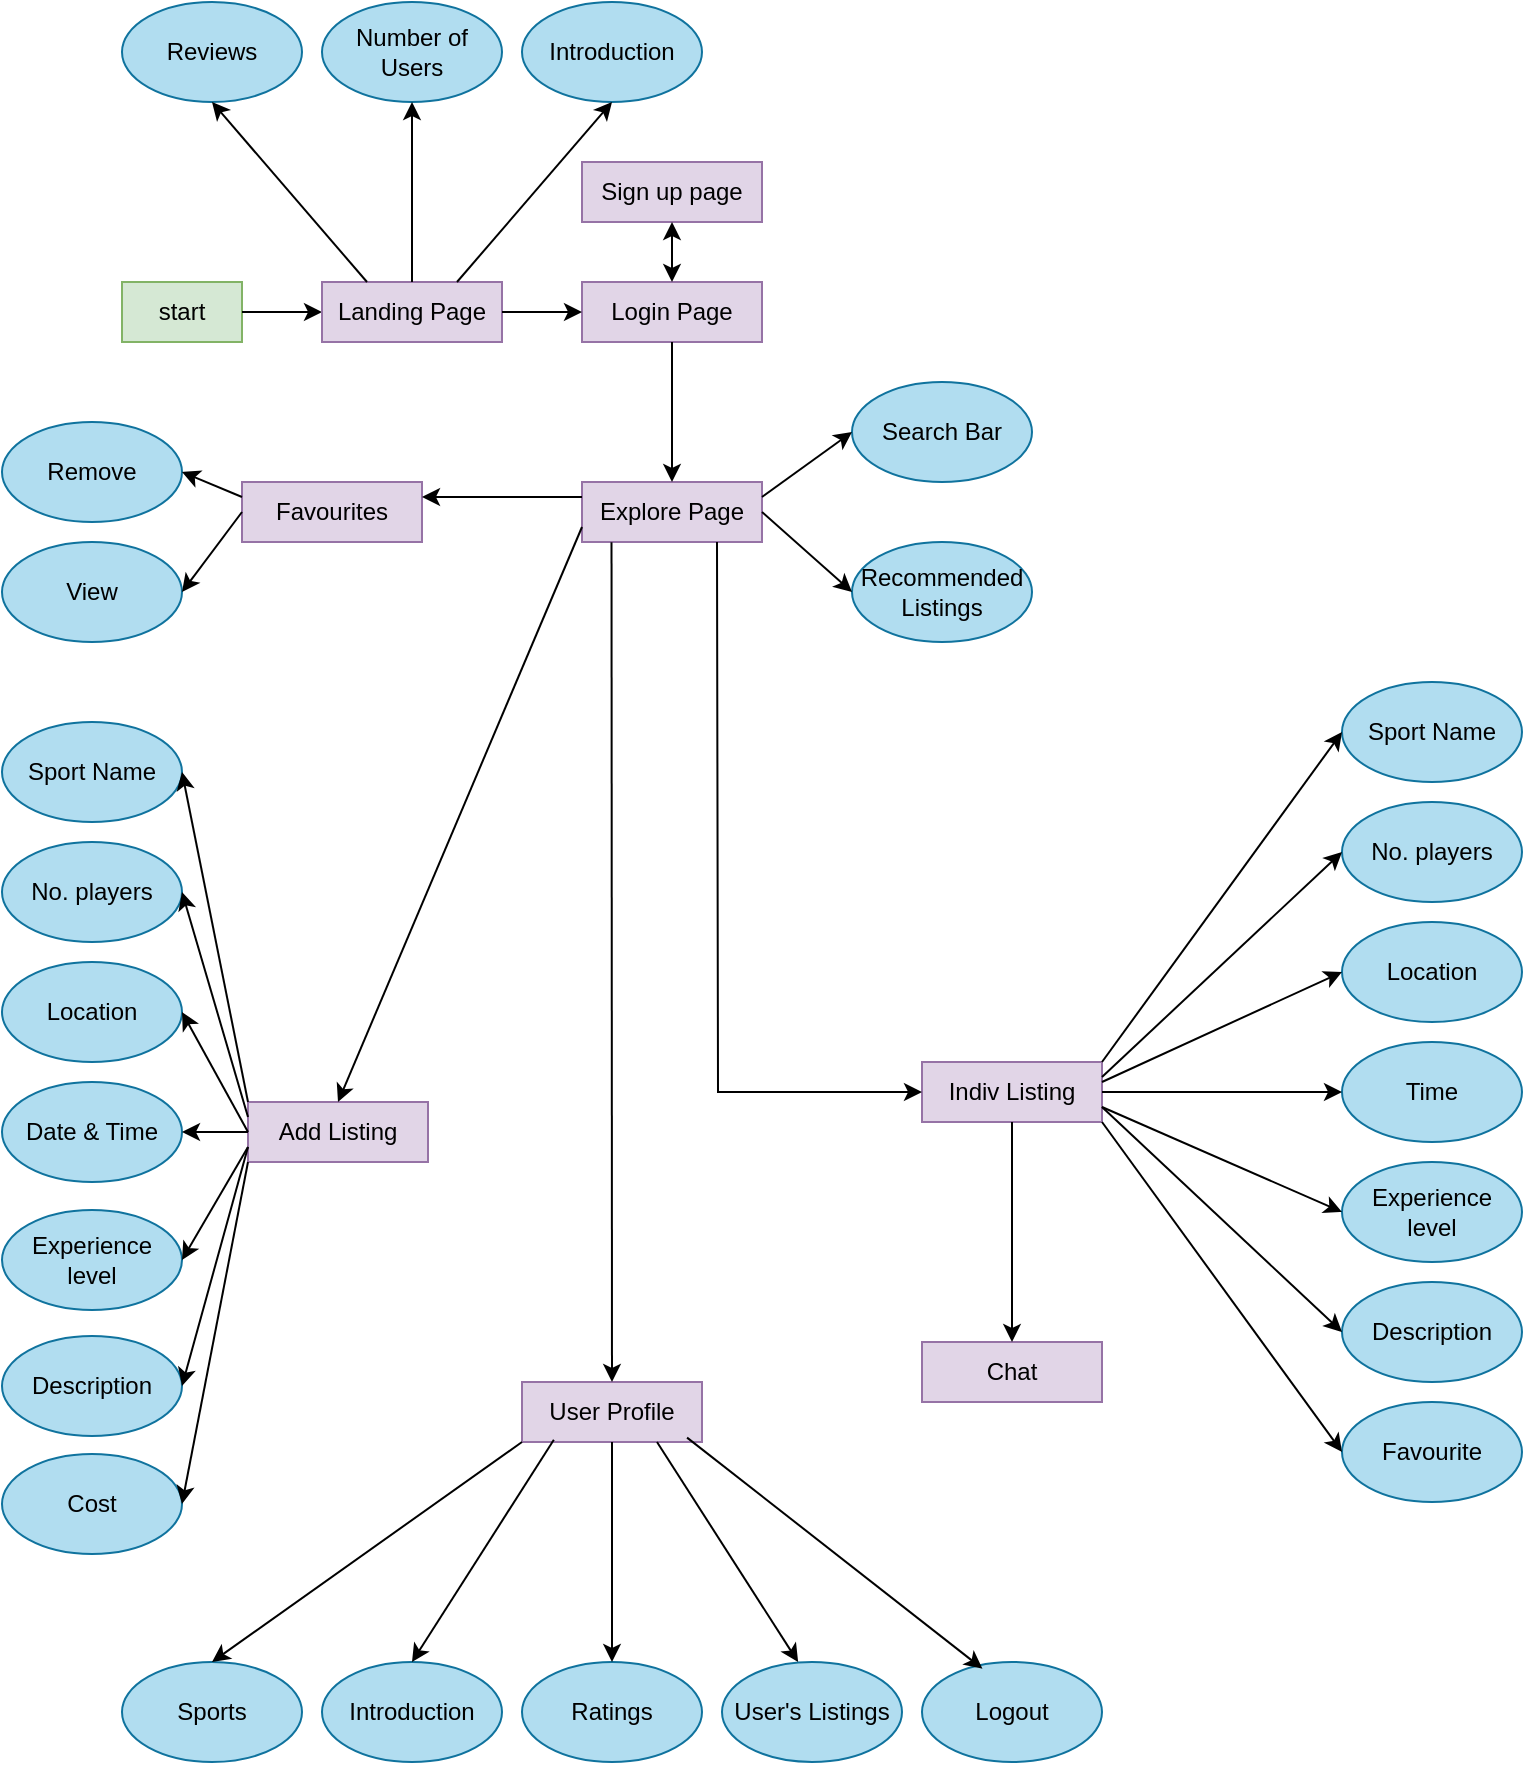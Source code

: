 <mxfile version="24.2.0" type="device">
  <diagram id="R2lEEEUBdFMjLlhIrx00" name="Page-1">
    <mxGraphModel dx="1857" dy="1152" grid="0" gridSize="10" guides="1" tooltips="1" connect="1" arrows="1" fold="1" page="1" pageScale="1" pageWidth="850" pageHeight="1100" math="0" shadow="0" extFonts="Permanent Marker^https://fonts.googleapis.com/css?family=Permanent+Marker">
      <root>
        <mxCell id="0" />
        <mxCell id="1" parent="0" />
        <mxCell id="LSYzsi996Ukaq7QPT6zm-1" value="start" style="rounded=0;whiteSpace=wrap;html=1;fillColor=#d5e8d4;strokeColor=#82b366;" vertex="1" parent="1">
          <mxGeometry x="105" y="340" width="60" height="30" as="geometry" />
        </mxCell>
        <mxCell id="LSYzsi996Ukaq7QPT6zm-2" value="" style="endArrow=classic;html=1;rounded=0;exitX=1;exitY=0.5;exitDx=0;exitDy=0;entryX=0;entryY=0.5;entryDx=0;entryDy=0;" edge="1" parent="1" source="LSYzsi996Ukaq7QPT6zm-1" target="LSYzsi996Ukaq7QPT6zm-9">
          <mxGeometry width="50" height="50" relative="1" as="geometry">
            <mxPoint x="455" y="540" as="sourcePoint" />
            <mxPoint x="215" y="355" as="targetPoint" />
          </mxGeometry>
        </mxCell>
        <mxCell id="LSYzsi996Ukaq7QPT6zm-3" value="Login Page" style="rounded=0;whiteSpace=wrap;html=1;fillColor=#e1d5e7;strokeColor=#9673a6;" vertex="1" parent="1">
          <mxGeometry x="335" y="340" width="90" height="30" as="geometry" />
        </mxCell>
        <mxCell id="LSYzsi996Ukaq7QPT6zm-4" value="Sign up page" style="rounded=0;whiteSpace=wrap;html=1;fillColor=#e1d5e7;strokeColor=#9673a6;" vertex="1" parent="1">
          <mxGeometry x="335" y="280" width="90" height="30" as="geometry" />
        </mxCell>
        <mxCell id="LSYzsi996Ukaq7QPT6zm-7" value="" style="endArrow=classic;startArrow=classic;html=1;rounded=0;exitX=0.5;exitY=0;exitDx=0;exitDy=0;entryX=0.5;entryY=1;entryDx=0;entryDy=0;" edge="1" parent="1" source="LSYzsi996Ukaq7QPT6zm-3" target="LSYzsi996Ukaq7QPT6zm-4">
          <mxGeometry width="50" height="50" relative="1" as="geometry">
            <mxPoint x="585" y="540" as="sourcePoint" />
            <mxPoint x="635" y="490" as="targetPoint" />
          </mxGeometry>
        </mxCell>
        <mxCell id="LSYzsi996Ukaq7QPT6zm-9" value="Landing Page" style="rounded=0;whiteSpace=wrap;html=1;fillColor=#e1d5e7;strokeColor=#9673a6;" vertex="1" parent="1">
          <mxGeometry x="205" y="340" width="90" height="30" as="geometry" />
        </mxCell>
        <mxCell id="LSYzsi996Ukaq7QPT6zm-10" value="" style="endArrow=classic;html=1;rounded=0;exitX=1;exitY=0.5;exitDx=0;exitDy=0;entryX=0;entryY=0.5;entryDx=0;entryDy=0;" edge="1" parent="1" source="LSYzsi996Ukaq7QPT6zm-9" target="LSYzsi996Ukaq7QPT6zm-3">
          <mxGeometry width="50" height="50" relative="1" as="geometry">
            <mxPoint x="455" y="540" as="sourcePoint" />
            <mxPoint x="505" y="490" as="targetPoint" />
          </mxGeometry>
        </mxCell>
        <mxCell id="LSYzsi996Ukaq7QPT6zm-12" value="Explore Page" style="rounded=0;whiteSpace=wrap;html=1;fillColor=#e1d5e7;strokeColor=#9673a6;" vertex="1" parent="1">
          <mxGeometry x="335" y="440" width="90" height="30" as="geometry" />
        </mxCell>
        <mxCell id="LSYzsi996Ukaq7QPT6zm-13" value="" style="endArrow=classic;html=1;rounded=0;exitX=0.5;exitY=1;exitDx=0;exitDy=0;entryX=0.5;entryY=0;entryDx=0;entryDy=0;" edge="1" parent="1" source="LSYzsi996Ukaq7QPT6zm-3" target="LSYzsi996Ukaq7QPT6zm-12">
          <mxGeometry width="50" height="50" relative="1" as="geometry">
            <mxPoint x="455" y="540" as="sourcePoint" />
            <mxPoint x="505" y="490" as="targetPoint" />
          </mxGeometry>
        </mxCell>
        <mxCell id="LSYzsi996Ukaq7QPT6zm-16" value="Add Listing" style="rounded=0;whiteSpace=wrap;html=1;fillColor=#e1d5e7;strokeColor=#9673a6;" vertex="1" parent="1">
          <mxGeometry x="168" y="750" width="90" height="30" as="geometry" />
        </mxCell>
        <mxCell id="LSYzsi996Ukaq7QPT6zm-17" value="Favourites" style="rounded=0;whiteSpace=wrap;html=1;fillColor=#e1d5e7;strokeColor=#9673a6;" vertex="1" parent="1">
          <mxGeometry x="165" y="440" width="90" height="30" as="geometry" />
        </mxCell>
        <mxCell id="LSYzsi996Ukaq7QPT6zm-18" value="User Profile" style="rounded=0;whiteSpace=wrap;html=1;fillColor=#e1d5e7;strokeColor=#9673a6;" vertex="1" parent="1">
          <mxGeometry x="305" y="890" width="90" height="30" as="geometry" />
        </mxCell>
        <mxCell id="LSYzsi996Ukaq7QPT6zm-19" value="Chat" style="rounded=0;whiteSpace=wrap;html=1;fillColor=#e1d5e7;strokeColor=#9673a6;" vertex="1" parent="1">
          <mxGeometry x="505" y="870" width="90" height="30" as="geometry" />
        </mxCell>
        <mxCell id="LSYzsi996Ukaq7QPT6zm-20" value="Indiv Listing" style="rounded=0;whiteSpace=wrap;html=1;fillColor=#e1d5e7;strokeColor=#9673a6;" vertex="1" parent="1">
          <mxGeometry x="505" y="730" width="90" height="30" as="geometry" />
        </mxCell>
        <mxCell id="LSYzsi996Ukaq7QPT6zm-22" value="" style="endArrow=classic;html=1;rounded=0;exitX=0;exitY=0.25;exitDx=0;exitDy=0;entryX=1;entryY=0.25;entryDx=0;entryDy=0;" edge="1" parent="1" source="LSYzsi996Ukaq7QPT6zm-12" target="LSYzsi996Ukaq7QPT6zm-17">
          <mxGeometry width="50" height="50" relative="1" as="geometry">
            <mxPoint x="455" y="570" as="sourcePoint" />
            <mxPoint x="505" y="520" as="targetPoint" />
            <Array as="points" />
          </mxGeometry>
        </mxCell>
        <mxCell id="LSYzsi996Ukaq7QPT6zm-23" value="Logout" style="ellipse;whiteSpace=wrap;html=1;fillColor=#b1ddf0;strokeColor=#10739e;" vertex="1" parent="1">
          <mxGeometry x="505" y="1030" width="90" height="50" as="geometry" />
        </mxCell>
        <mxCell id="LSYzsi996Ukaq7QPT6zm-25" value="Ratings" style="ellipse;whiteSpace=wrap;html=1;fillColor=#b1ddf0;strokeColor=#10739e;" vertex="1" parent="1">
          <mxGeometry x="305" y="1030" width="90" height="50" as="geometry" />
        </mxCell>
        <mxCell id="LSYzsi996Ukaq7QPT6zm-26" value="Introduction" style="ellipse;whiteSpace=wrap;html=1;fillColor=#b1ddf0;strokeColor=#10739e;" vertex="1" parent="1">
          <mxGeometry x="205" y="1030" width="90" height="50" as="geometry" />
        </mxCell>
        <mxCell id="LSYzsi996Ukaq7QPT6zm-27" value="Sports" style="ellipse;whiteSpace=wrap;html=1;fillColor=#b1ddf0;strokeColor=#10739e;" vertex="1" parent="1">
          <mxGeometry x="105" y="1030" width="90" height="50" as="geometry" />
        </mxCell>
        <mxCell id="LSYzsi996Ukaq7QPT6zm-28" value="User&#39;s Listings" style="ellipse;whiteSpace=wrap;html=1;fillColor=#b1ddf0;strokeColor=#10739e;" vertex="1" parent="1">
          <mxGeometry x="405" y="1030" width="90" height="50" as="geometry" />
        </mxCell>
        <mxCell id="LSYzsi996Ukaq7QPT6zm-31" value="" style="endArrow=classic;html=1;rounded=0;exitX=0.917;exitY=0.927;exitDx=0;exitDy=0;entryX=0.336;entryY=0.067;entryDx=0;entryDy=0;exitPerimeter=0;entryPerimeter=0;" edge="1" parent="1" source="LSYzsi996Ukaq7QPT6zm-18" target="LSYzsi996Ukaq7QPT6zm-23">
          <mxGeometry width="50" height="50" relative="1" as="geometry">
            <mxPoint x="455" y="820" as="sourcePoint" />
            <mxPoint x="505" y="770" as="targetPoint" />
          </mxGeometry>
        </mxCell>
        <mxCell id="LSYzsi996Ukaq7QPT6zm-35" value="" style="endArrow=classic;html=1;rounded=0;exitX=0.75;exitY=1;exitDx=0;exitDy=0;entryX=0.423;entryY=0.001;entryDx=0;entryDy=0;entryPerimeter=0;" edge="1" parent="1" source="LSYzsi996Ukaq7QPT6zm-18" target="LSYzsi996Ukaq7QPT6zm-28">
          <mxGeometry width="50" height="50" relative="1" as="geometry">
            <mxPoint x="635" y="910" as="sourcePoint" />
            <mxPoint x="685" y="805" as="targetPoint" />
          </mxGeometry>
        </mxCell>
        <mxCell id="LSYzsi996Ukaq7QPT6zm-36" value="" style="endArrow=classic;html=1;rounded=0;exitX=0.5;exitY=1;exitDx=0;exitDy=0;entryX=0.5;entryY=0;entryDx=0;entryDy=0;" edge="1" parent="1" source="LSYzsi996Ukaq7QPT6zm-18" target="LSYzsi996Ukaq7QPT6zm-25">
          <mxGeometry width="50" height="50" relative="1" as="geometry">
            <mxPoint x="635" y="918" as="sourcePoint" />
            <mxPoint x="685" y="865" as="targetPoint" />
          </mxGeometry>
        </mxCell>
        <mxCell id="LSYzsi996Ukaq7QPT6zm-37" value="" style="endArrow=classic;html=1;rounded=0;exitX=0.177;exitY=0.963;exitDx=0;exitDy=0;entryX=0.5;entryY=0;entryDx=0;entryDy=0;exitPerimeter=0;" edge="1" parent="1" source="LSYzsi996Ukaq7QPT6zm-18" target="LSYzsi996Ukaq7QPT6zm-26">
          <mxGeometry width="50" height="50" relative="1" as="geometry">
            <mxPoint x="635" y="925" as="sourcePoint" />
            <mxPoint x="685" y="925" as="targetPoint" />
          </mxGeometry>
        </mxCell>
        <mxCell id="LSYzsi996Ukaq7QPT6zm-38" value="" style="endArrow=classic;html=1;rounded=0;exitX=0;exitY=1;exitDx=0;exitDy=0;entryX=0.5;entryY=0;entryDx=0;entryDy=0;" edge="1" parent="1" source="LSYzsi996Ukaq7QPT6zm-18" target="LSYzsi996Ukaq7QPT6zm-27">
          <mxGeometry width="50" height="50" relative="1" as="geometry">
            <mxPoint x="635" y="933" as="sourcePoint" />
            <mxPoint x="685" y="985" as="targetPoint" />
          </mxGeometry>
        </mxCell>
        <mxCell id="LSYzsi996Ukaq7QPT6zm-39" value="" style="endArrow=classic;html=1;rounded=0;exitX=0.164;exitY=1.005;exitDx=0;exitDy=0;entryX=0.5;entryY=0;entryDx=0;entryDy=0;exitPerimeter=0;" edge="1" parent="1" source="LSYzsi996Ukaq7QPT6zm-12" target="LSYzsi996Ukaq7QPT6zm-18">
          <mxGeometry width="50" height="50" relative="1" as="geometry">
            <mxPoint x="455" y="560" as="sourcePoint" />
            <mxPoint x="505" y="510" as="targetPoint" />
            <Array as="points" />
          </mxGeometry>
        </mxCell>
        <mxCell id="LSYzsi996Ukaq7QPT6zm-41" value="Sport Name" style="ellipse;whiteSpace=wrap;html=1;fillColor=#b1ddf0;strokeColor=#10739e;" vertex="1" parent="1">
          <mxGeometry x="715" y="540" width="90" height="50" as="geometry" />
        </mxCell>
        <mxCell id="LSYzsi996Ukaq7QPT6zm-42" value="No. players" style="ellipse;whiteSpace=wrap;html=1;fillColor=#b1ddf0;strokeColor=#10739e;" vertex="1" parent="1">
          <mxGeometry x="715" y="600" width="90" height="50" as="geometry" />
        </mxCell>
        <mxCell id="LSYzsi996Ukaq7QPT6zm-43" value="Location" style="ellipse;whiteSpace=wrap;html=1;fillColor=#b1ddf0;strokeColor=#10739e;" vertex="1" parent="1">
          <mxGeometry x="715" y="660" width="90" height="50" as="geometry" />
        </mxCell>
        <mxCell id="LSYzsi996Ukaq7QPT6zm-44" value="Time" style="ellipse;whiteSpace=wrap;html=1;fillColor=#b1ddf0;strokeColor=#10739e;" vertex="1" parent="1">
          <mxGeometry x="715" y="720" width="90" height="50" as="geometry" />
        </mxCell>
        <mxCell id="LSYzsi996Ukaq7QPT6zm-45" value="Experience level" style="ellipse;whiteSpace=wrap;html=1;fillColor=#b1ddf0;strokeColor=#10739e;" vertex="1" parent="1">
          <mxGeometry x="715" y="780" width="90" height="50" as="geometry" />
        </mxCell>
        <mxCell id="LSYzsi996Ukaq7QPT6zm-46" value="Description" style="ellipse;whiteSpace=wrap;html=1;fillColor=#b1ddf0;strokeColor=#10739e;" vertex="1" parent="1">
          <mxGeometry x="715" y="840" width="90" height="50" as="geometry" />
        </mxCell>
        <mxCell id="LSYzsi996Ukaq7QPT6zm-48" style="edgeStyle=orthogonalEdgeStyle;rounded=0;orthogonalLoop=1;jettySize=auto;html=1;exitX=0.5;exitY=1;exitDx=0;exitDy=0;" edge="1" parent="1" source="LSYzsi996Ukaq7QPT6zm-17" target="LSYzsi996Ukaq7QPT6zm-17">
          <mxGeometry relative="1" as="geometry" />
        </mxCell>
        <mxCell id="LSYzsi996Ukaq7QPT6zm-50" value="Remove" style="ellipse;whiteSpace=wrap;html=1;fillColor=#b1ddf0;strokeColor=#10739e;" vertex="1" parent="1">
          <mxGeometry x="45" y="410" width="90" height="50" as="geometry" />
        </mxCell>
        <mxCell id="LSYzsi996Ukaq7QPT6zm-51" value="View" style="ellipse;whiteSpace=wrap;html=1;fillColor=#b1ddf0;strokeColor=#10739e;" vertex="1" parent="1">
          <mxGeometry x="45" y="470" width="90" height="50" as="geometry" />
        </mxCell>
        <mxCell id="LSYzsi996Ukaq7QPT6zm-53" value="" style="endArrow=classic;html=1;rounded=0;exitX=0;exitY=0.25;exitDx=0;exitDy=0;entryX=1;entryY=0.5;entryDx=0;entryDy=0;" edge="1" parent="1" source="LSYzsi996Ukaq7QPT6zm-17" target="LSYzsi996Ukaq7QPT6zm-50">
          <mxGeometry width="50" height="50" relative="1" as="geometry">
            <mxPoint x="405" y="510" as="sourcePoint" />
            <mxPoint x="455" y="460" as="targetPoint" />
          </mxGeometry>
        </mxCell>
        <mxCell id="LSYzsi996Ukaq7QPT6zm-54" value="" style="endArrow=classic;html=1;rounded=0;exitX=0;exitY=0.5;exitDx=0;exitDy=0;entryX=1;entryY=0.5;entryDx=0;entryDy=0;" edge="1" parent="1" source="LSYzsi996Ukaq7QPT6zm-17" target="LSYzsi996Ukaq7QPT6zm-51">
          <mxGeometry width="50" height="50" relative="1" as="geometry">
            <mxPoint x="175" y="458" as="sourcePoint" />
            <mxPoint x="145" y="445" as="targetPoint" />
          </mxGeometry>
        </mxCell>
        <mxCell id="LSYzsi996Ukaq7QPT6zm-55" value="" style="endArrow=classic;html=1;rounded=0;exitX=0;exitY=0.75;exitDx=0;exitDy=0;entryX=0.5;entryY=0;entryDx=0;entryDy=0;" edge="1" parent="1" source="LSYzsi996Ukaq7QPT6zm-12" target="LSYzsi996Ukaq7QPT6zm-16">
          <mxGeometry width="50" height="50" relative="1" as="geometry">
            <mxPoint x="405" y="580" as="sourcePoint" />
            <mxPoint x="455" y="530" as="targetPoint" />
          </mxGeometry>
        </mxCell>
        <mxCell id="LSYzsi996Ukaq7QPT6zm-58" value="Sport Name" style="ellipse;whiteSpace=wrap;html=1;fillColor=#b1ddf0;strokeColor=#10739e;" vertex="1" parent="1">
          <mxGeometry x="45" y="560" width="90" height="50" as="geometry" />
        </mxCell>
        <mxCell id="LSYzsi996Ukaq7QPT6zm-59" value="No. players" style="ellipse;whiteSpace=wrap;html=1;fillColor=#b1ddf0;strokeColor=#10739e;" vertex="1" parent="1">
          <mxGeometry x="45" y="620" width="90" height="50" as="geometry" />
        </mxCell>
        <mxCell id="LSYzsi996Ukaq7QPT6zm-60" value="Location" style="ellipse;whiteSpace=wrap;html=1;fillColor=#b1ddf0;strokeColor=#10739e;" vertex="1" parent="1">
          <mxGeometry x="45" y="680" width="90" height="50" as="geometry" />
        </mxCell>
        <mxCell id="LSYzsi996Ukaq7QPT6zm-61" value="Date &amp;amp; Time" style="ellipse;whiteSpace=wrap;html=1;fillColor=#b1ddf0;strokeColor=#10739e;" vertex="1" parent="1">
          <mxGeometry x="45" y="740" width="90" height="50" as="geometry" />
        </mxCell>
        <mxCell id="LSYzsi996Ukaq7QPT6zm-62" value="Experience level" style="ellipse;whiteSpace=wrap;html=1;fillColor=#b1ddf0;strokeColor=#10739e;" vertex="1" parent="1">
          <mxGeometry x="45" y="804" width="90" height="50" as="geometry" />
        </mxCell>
        <mxCell id="LSYzsi996Ukaq7QPT6zm-63" value="Description" style="ellipse;whiteSpace=wrap;html=1;fillColor=#b1ddf0;strokeColor=#10739e;" vertex="1" parent="1">
          <mxGeometry x="45" y="867" width="90" height="50" as="geometry" />
        </mxCell>
        <mxCell id="LSYzsi996Ukaq7QPT6zm-64" value="" style="endArrow=classic;html=1;rounded=0;exitX=0;exitY=0;exitDx=0;exitDy=0;entryX=1;entryY=0.5;entryDx=0;entryDy=0;" edge="1" parent="1" source="LSYzsi996Ukaq7QPT6zm-16" target="LSYzsi996Ukaq7QPT6zm-58">
          <mxGeometry width="50" height="50" relative="1" as="geometry">
            <mxPoint x="405" y="660" as="sourcePoint" />
            <mxPoint x="455" y="610" as="targetPoint" />
          </mxGeometry>
        </mxCell>
        <mxCell id="LSYzsi996Ukaq7QPT6zm-65" value="" style="endArrow=classic;html=1;rounded=0;entryX=1;entryY=0.5;entryDx=0;entryDy=0;exitX=0;exitY=0.25;exitDx=0;exitDy=0;" edge="1" parent="1" source="LSYzsi996Ukaq7QPT6zm-16" target="LSYzsi996Ukaq7QPT6zm-59">
          <mxGeometry width="50" height="50" relative="1" as="geometry">
            <mxPoint x="175" y="650" as="sourcePoint" />
            <mxPoint x="145" y="595" as="targetPoint" />
          </mxGeometry>
        </mxCell>
        <mxCell id="LSYzsi996Ukaq7QPT6zm-66" value="" style="endArrow=classic;html=1;rounded=0;entryX=1;entryY=0.5;entryDx=0;entryDy=0;exitX=0;exitY=0.5;exitDx=0;exitDy=0;" edge="1" parent="1" source="LSYzsi996Ukaq7QPT6zm-16" target="LSYzsi996Ukaq7QPT6zm-60">
          <mxGeometry width="50" height="50" relative="1" as="geometry">
            <mxPoint x="175" y="650" as="sourcePoint" />
            <mxPoint x="145" y="655" as="targetPoint" />
          </mxGeometry>
        </mxCell>
        <mxCell id="LSYzsi996Ukaq7QPT6zm-67" value="" style="endArrow=classic;html=1;rounded=0;entryX=1;entryY=0.5;entryDx=0;entryDy=0;exitX=0;exitY=0.5;exitDx=0;exitDy=0;" edge="1" parent="1" source="LSYzsi996Ukaq7QPT6zm-16" target="LSYzsi996Ukaq7QPT6zm-61">
          <mxGeometry width="50" height="50" relative="1" as="geometry">
            <mxPoint x="167" y="765" as="sourcePoint" />
            <mxPoint x="145" y="715" as="targetPoint" />
          </mxGeometry>
        </mxCell>
        <mxCell id="LSYzsi996Ukaq7QPT6zm-68" value="" style="endArrow=classic;html=1;rounded=0;entryX=1;entryY=0.5;entryDx=0;entryDy=0;exitX=0;exitY=0.75;exitDx=0;exitDy=0;" edge="1" parent="1" source="LSYzsi996Ukaq7QPT6zm-16" target="LSYzsi996Ukaq7QPT6zm-62">
          <mxGeometry width="50" height="50" relative="1" as="geometry">
            <mxPoint x="169" y="777" as="sourcePoint" />
            <mxPoint x="140" y="763" as="targetPoint" />
          </mxGeometry>
        </mxCell>
        <mxCell id="LSYzsi996Ukaq7QPT6zm-69" value="" style="endArrow=classic;html=1;rounded=0;exitX=0;exitY=0.75;exitDx=0;exitDy=0;entryX=1;entryY=0.5;entryDx=0;entryDy=0;" edge="1" parent="1" source="LSYzsi996Ukaq7QPT6zm-16" target="LSYzsi996Ukaq7QPT6zm-63">
          <mxGeometry width="50" height="50" relative="1" as="geometry">
            <mxPoint x="208" y="680" as="sourcePoint" />
            <mxPoint x="83" y="870" as="targetPoint" />
          </mxGeometry>
        </mxCell>
        <mxCell id="LSYzsi996Ukaq7QPT6zm-70" value="" style="endArrow=classic;html=1;rounded=0;entryX=0;entryY=0.5;entryDx=0;entryDy=0;exitX=1;exitY=0;exitDx=0;exitDy=0;" edge="1" parent="1" source="LSYzsi996Ukaq7QPT6zm-20" target="LSYzsi996Ukaq7QPT6zm-41">
          <mxGeometry width="50" height="50" relative="1" as="geometry">
            <mxPoint x="415" y="820" as="sourcePoint" />
            <mxPoint x="465" y="770" as="targetPoint" />
          </mxGeometry>
        </mxCell>
        <mxCell id="LSYzsi996Ukaq7QPT6zm-71" value="" style="endArrow=classic;html=1;rounded=0;entryX=0;entryY=0.5;entryDx=0;entryDy=0;exitX=1;exitY=0.25;exitDx=0;exitDy=0;" edge="1" parent="1" source="LSYzsi996Ukaq7QPT6zm-20" target="LSYzsi996Ukaq7QPT6zm-42">
          <mxGeometry width="50" height="50" relative="1" as="geometry">
            <mxPoint x="560" y="740" as="sourcePoint" />
            <mxPoint x="645" y="605" as="targetPoint" />
          </mxGeometry>
        </mxCell>
        <mxCell id="LSYzsi996Ukaq7QPT6zm-72" value="" style="endArrow=classic;html=1;rounded=0;entryX=0;entryY=0.5;entryDx=0;entryDy=0;" edge="1" parent="1" target="LSYzsi996Ukaq7QPT6zm-43">
          <mxGeometry width="50" height="50" relative="1" as="geometry">
            <mxPoint x="595" y="740" as="sourcePoint" />
            <mxPoint x="645" y="665" as="targetPoint" />
          </mxGeometry>
        </mxCell>
        <mxCell id="LSYzsi996Ukaq7QPT6zm-73" value="" style="endArrow=classic;html=1;rounded=0;entryX=0;entryY=0.5;entryDx=0;entryDy=0;exitX=1;exitY=0.5;exitDx=0;exitDy=0;" edge="1" parent="1" source="LSYzsi996Ukaq7QPT6zm-20" target="LSYzsi996Ukaq7QPT6zm-44">
          <mxGeometry width="50" height="50" relative="1" as="geometry">
            <mxPoint x="605" y="748" as="sourcePoint" />
            <mxPoint x="645" y="725" as="targetPoint" />
          </mxGeometry>
        </mxCell>
        <mxCell id="LSYzsi996Ukaq7QPT6zm-76" value="" style="endArrow=classic;html=1;rounded=0;entryX=0;entryY=0.5;entryDx=0;entryDy=0;exitX=1;exitY=0.75;exitDx=0;exitDy=0;" edge="1" parent="1" source="LSYzsi996Ukaq7QPT6zm-20" target="LSYzsi996Ukaq7QPT6zm-45">
          <mxGeometry width="50" height="50" relative="1" as="geometry">
            <mxPoint x="605" y="755" as="sourcePoint" />
            <mxPoint x="645" y="785" as="targetPoint" />
          </mxGeometry>
        </mxCell>
        <mxCell id="LSYzsi996Ukaq7QPT6zm-77" value="" style="endArrow=classic;html=1;rounded=0;entryX=0;entryY=0.5;entryDx=0;entryDy=0;exitX=1;exitY=0.75;exitDx=0;exitDy=0;" edge="1" parent="1" source="LSYzsi996Ukaq7QPT6zm-20" target="LSYzsi996Ukaq7QPT6zm-46">
          <mxGeometry width="50" height="50" relative="1" as="geometry">
            <mxPoint x="605" y="763" as="sourcePoint" />
            <mxPoint x="725" y="855" as="targetPoint" />
          </mxGeometry>
        </mxCell>
        <mxCell id="LSYzsi996Ukaq7QPT6zm-78" value="" style="endArrow=classic;html=1;rounded=0;exitX=0.5;exitY=1;exitDx=0;exitDy=0;entryX=0.5;entryY=0;entryDx=0;entryDy=0;" edge="1" parent="1" source="LSYzsi996Ukaq7QPT6zm-20" target="LSYzsi996Ukaq7QPT6zm-19">
          <mxGeometry width="50" height="50" relative="1" as="geometry">
            <mxPoint x="415" y="810" as="sourcePoint" />
            <mxPoint x="465" y="760" as="targetPoint" />
          </mxGeometry>
        </mxCell>
        <mxCell id="LSYzsi996Ukaq7QPT6zm-79" value="" style="endArrow=classic;html=1;rounded=0;exitX=0.75;exitY=1;exitDx=0;exitDy=0;entryX=0;entryY=0.5;entryDx=0;entryDy=0;" edge="1" parent="1" source="LSYzsi996Ukaq7QPT6zm-12" target="LSYzsi996Ukaq7QPT6zm-20">
          <mxGeometry width="50" height="50" relative="1" as="geometry">
            <mxPoint x="405" y="710" as="sourcePoint" />
            <mxPoint x="455" y="660" as="targetPoint" />
            <Array as="points">
              <mxPoint x="403" y="745" />
            </Array>
          </mxGeometry>
        </mxCell>
        <mxCell id="LSYzsi996Ukaq7QPT6zm-80" value="Introduction" style="ellipse;whiteSpace=wrap;html=1;fillColor=#b1ddf0;strokeColor=#10739e;" vertex="1" parent="1">
          <mxGeometry x="305" y="200" width="90" height="50" as="geometry" />
        </mxCell>
        <mxCell id="LSYzsi996Ukaq7QPT6zm-81" value="Number of Users" style="ellipse;whiteSpace=wrap;html=1;fillColor=#b1ddf0;strokeColor=#10739e;" vertex="1" parent="1">
          <mxGeometry x="205" y="200" width="90" height="50" as="geometry" />
        </mxCell>
        <mxCell id="LSYzsi996Ukaq7QPT6zm-82" value="Reviews" style="ellipse;whiteSpace=wrap;html=1;fillColor=#b1ddf0;strokeColor=#10739e;" vertex="1" parent="1">
          <mxGeometry x="105" y="200" width="90" height="50" as="geometry" />
        </mxCell>
        <mxCell id="LSYzsi996Ukaq7QPT6zm-83" value="" style="endArrow=classic;html=1;rounded=0;exitX=0.5;exitY=0;exitDx=0;exitDy=0;entryX=0.5;entryY=1;entryDx=0;entryDy=0;" edge="1" parent="1" source="LSYzsi996Ukaq7QPT6zm-9" target="LSYzsi996Ukaq7QPT6zm-81">
          <mxGeometry width="50" height="50" relative="1" as="geometry">
            <mxPoint x="340" y="370" as="sourcePoint" />
            <mxPoint x="390" y="320" as="targetPoint" />
          </mxGeometry>
        </mxCell>
        <mxCell id="LSYzsi996Ukaq7QPT6zm-84" value="" style="endArrow=classic;html=1;rounded=0;exitX=0.25;exitY=0;exitDx=0;exitDy=0;entryX=0.5;entryY=1;entryDx=0;entryDy=0;" edge="1" parent="1" source="LSYzsi996Ukaq7QPT6zm-9" target="LSYzsi996Ukaq7QPT6zm-82">
          <mxGeometry width="50" height="50" relative="1" as="geometry">
            <mxPoint x="260" y="350" as="sourcePoint" />
            <mxPoint x="260" y="260" as="targetPoint" />
          </mxGeometry>
        </mxCell>
        <mxCell id="LSYzsi996Ukaq7QPT6zm-85" value="" style="endArrow=classic;html=1;rounded=0;exitX=0.75;exitY=0;exitDx=0;exitDy=0;entryX=0.5;entryY=1;entryDx=0;entryDy=0;" edge="1" parent="1" source="LSYzsi996Ukaq7QPT6zm-9" target="LSYzsi996Ukaq7QPT6zm-80">
          <mxGeometry width="50" height="50" relative="1" as="geometry">
            <mxPoint x="238" y="350" as="sourcePoint" />
            <mxPoint x="160" y="260" as="targetPoint" />
          </mxGeometry>
        </mxCell>
        <mxCell id="LSYzsi996Ukaq7QPT6zm-86" value="Search Bar" style="ellipse;whiteSpace=wrap;html=1;fillColor=#b1ddf0;strokeColor=#10739e;" vertex="1" parent="1">
          <mxGeometry x="470" y="390" width="90" height="50" as="geometry" />
        </mxCell>
        <mxCell id="LSYzsi996Ukaq7QPT6zm-87" value="Recommended Listings" style="ellipse;whiteSpace=wrap;html=1;fillColor=#b1ddf0;strokeColor=#10739e;" vertex="1" parent="1">
          <mxGeometry x="470" y="470" width="90" height="50" as="geometry" />
        </mxCell>
        <mxCell id="LSYzsi996Ukaq7QPT6zm-88" value="" style="endArrow=classic;html=1;rounded=0;exitX=1;exitY=0.25;exitDx=0;exitDy=0;entryX=0;entryY=0.5;entryDx=0;entryDy=0;" edge="1" parent="1" source="LSYzsi996Ukaq7QPT6zm-12" target="LSYzsi996Ukaq7QPT6zm-86">
          <mxGeometry width="50" height="50" relative="1" as="geometry">
            <mxPoint x="450" y="590" as="sourcePoint" />
            <mxPoint x="500" y="540" as="targetPoint" />
          </mxGeometry>
        </mxCell>
        <mxCell id="LSYzsi996Ukaq7QPT6zm-89" value="" style="endArrow=classic;html=1;rounded=0;exitX=1;exitY=0.5;exitDx=0;exitDy=0;entryX=0;entryY=0.5;entryDx=0;entryDy=0;" edge="1" parent="1" source="LSYzsi996Ukaq7QPT6zm-12" target="LSYzsi996Ukaq7QPT6zm-87">
          <mxGeometry width="50" height="50" relative="1" as="geometry">
            <mxPoint x="435" y="458" as="sourcePoint" />
            <mxPoint x="480" y="425" as="targetPoint" />
          </mxGeometry>
        </mxCell>
        <mxCell id="LSYzsi996Ukaq7QPT6zm-90" value="Favourite" style="ellipse;whiteSpace=wrap;html=1;fillColor=#b1ddf0;strokeColor=#10739e;" vertex="1" parent="1">
          <mxGeometry x="715" y="900" width="90" height="50" as="geometry" />
        </mxCell>
        <mxCell id="LSYzsi996Ukaq7QPT6zm-91" value="" style="endArrow=classic;html=1;rounded=0;entryX=0;entryY=0.5;entryDx=0;entryDy=0;exitX=1;exitY=1;exitDx=0;exitDy=0;" edge="1" parent="1" source="LSYzsi996Ukaq7QPT6zm-20" target="LSYzsi996Ukaq7QPT6zm-90">
          <mxGeometry width="50" height="50" relative="1" as="geometry">
            <mxPoint x="605" y="770" as="sourcePoint" />
            <mxPoint x="725" y="915" as="targetPoint" />
          </mxGeometry>
        </mxCell>
        <mxCell id="LSYzsi996Ukaq7QPT6zm-92" value="Cost" style="ellipse;whiteSpace=wrap;html=1;fillColor=#b1ddf0;strokeColor=#10739e;" vertex="1" parent="1">
          <mxGeometry x="45" y="926" width="90" height="50" as="geometry" />
        </mxCell>
        <mxCell id="LSYzsi996Ukaq7QPT6zm-93" value="" style="endArrow=classic;html=1;rounded=0;exitX=0;exitY=1;exitDx=0;exitDy=0;entryX=1;entryY=0.5;entryDx=0;entryDy=0;" edge="1" parent="1" source="LSYzsi996Ukaq7QPT6zm-16" target="LSYzsi996Ukaq7QPT6zm-92">
          <mxGeometry width="50" height="50" relative="1" as="geometry">
            <mxPoint x="179" y="780" as="sourcePoint" />
            <mxPoint x="145" y="902" as="targetPoint" />
          </mxGeometry>
        </mxCell>
      </root>
    </mxGraphModel>
  </diagram>
</mxfile>
